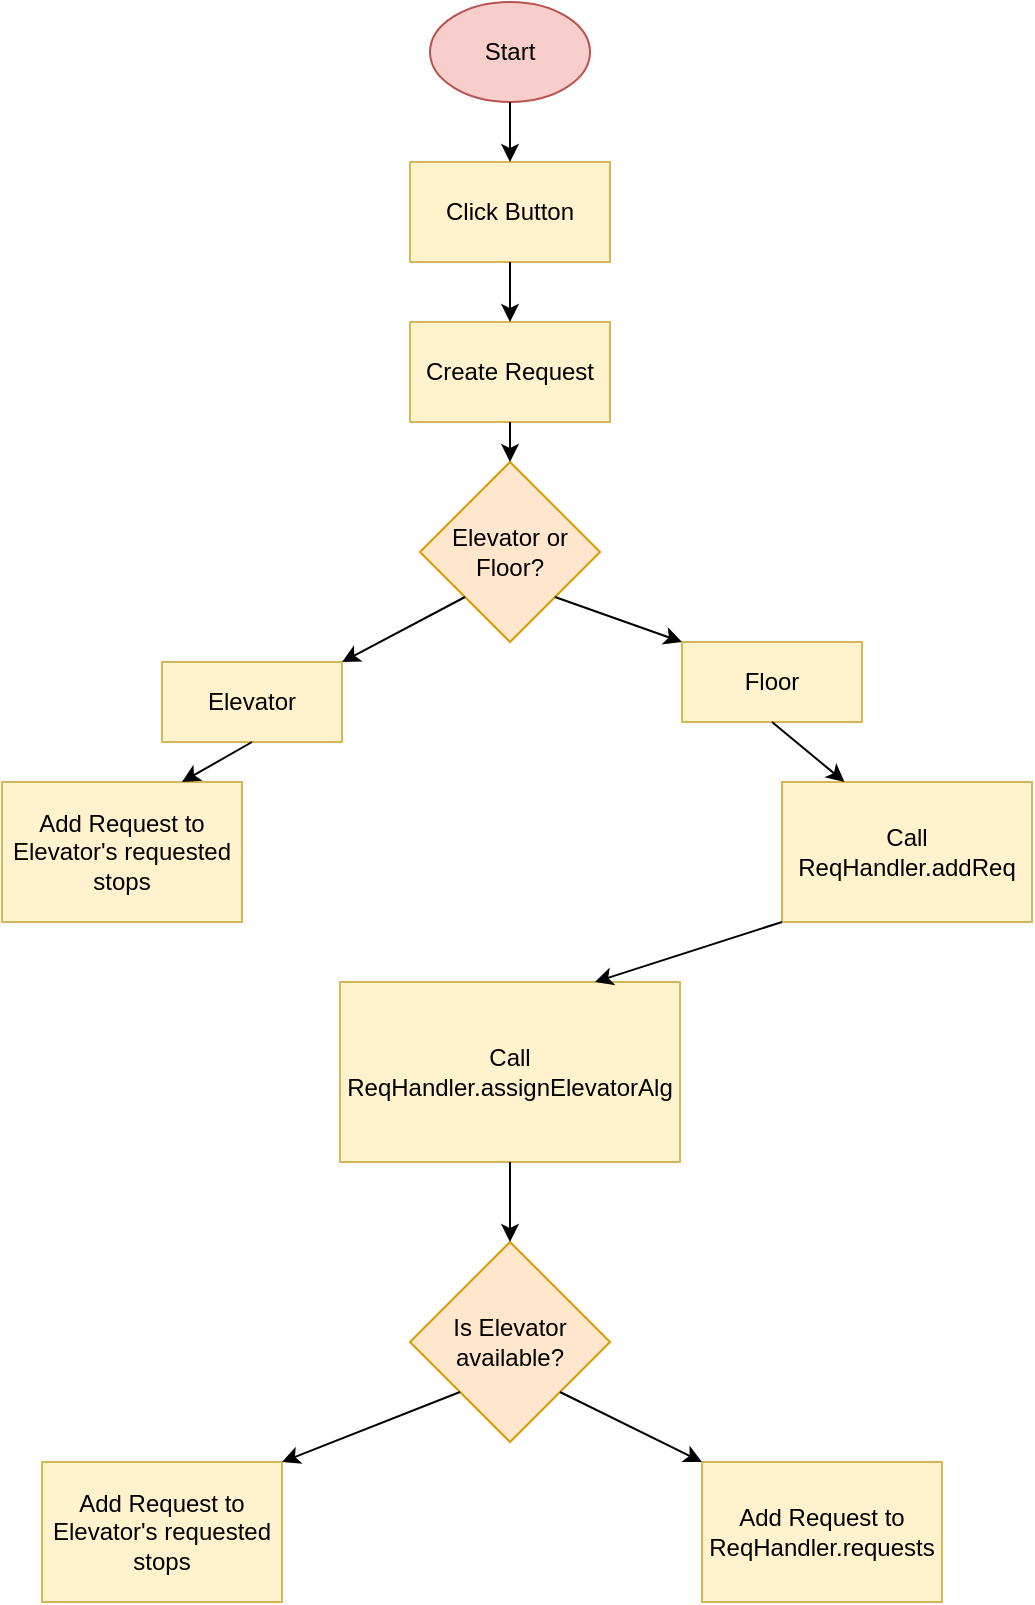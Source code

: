 <mxfile version="13.0.9" type="device"><diagram id="C5RBs43oDa-KdzZeNtuy" name="Page-1"><mxGraphModel dx="946" dy="522" grid="1" gridSize="10" guides="1" tooltips="1" connect="1" arrows="1" fold="1" page="1" pageScale="1" pageWidth="827" pageHeight="1169" math="0" shadow="0"><root><mxCell id="WIyWlLk6GJQsqaUBKTNV-0"/><mxCell id="WIyWlLk6GJQsqaUBKTNV-1" parent="WIyWlLk6GJQsqaUBKTNV-0"/><mxCell id="I-9rclbG7_EbY8MQ80EL-0" value="Start" style="ellipse;whiteSpace=wrap;html=1;fillColor=#f8cecc;strokeColor=#b85450;" vertex="1" parent="WIyWlLk6GJQsqaUBKTNV-1"><mxGeometry x="374" y="30" width="80" height="50" as="geometry"/></mxCell><mxCell id="I-9rclbG7_EbY8MQ80EL-2" value="Click Button" style="rounded=0;whiteSpace=wrap;html=1;fillColor=#fff2cc;strokeColor=#d6b656;" vertex="1" parent="WIyWlLk6GJQsqaUBKTNV-1"><mxGeometry x="364" y="110" width="100" height="50" as="geometry"/></mxCell><mxCell id="I-9rclbG7_EbY8MQ80EL-3" value="Elevator or Floor?" style="rhombus;whiteSpace=wrap;html=1;fillColor=#ffe6cc;strokeColor=#d79b00;" vertex="1" parent="WIyWlLk6GJQsqaUBKTNV-1"><mxGeometry x="369" y="260" width="90" height="90" as="geometry"/></mxCell><mxCell id="I-9rclbG7_EbY8MQ80EL-4" value="Elevator" style="rounded=0;whiteSpace=wrap;html=1;fillColor=#fff2cc;strokeColor=#d6b656;" vertex="1" parent="WIyWlLk6GJQsqaUBKTNV-1"><mxGeometry x="240" y="360" width="90" height="40" as="geometry"/></mxCell><mxCell id="I-9rclbG7_EbY8MQ80EL-5" value="Floor" style="rounded=0;whiteSpace=wrap;html=1;fillColor=#fff2cc;strokeColor=#d6b656;" vertex="1" parent="WIyWlLk6GJQsqaUBKTNV-1"><mxGeometry x="500" y="350" width="90" height="40" as="geometry"/></mxCell><mxCell id="I-9rclbG7_EbY8MQ80EL-6" value="Create Request" style="rounded=0;whiteSpace=wrap;html=1;fillColor=#fff2cc;strokeColor=#d6b656;" vertex="1" parent="WIyWlLk6GJQsqaUBKTNV-1"><mxGeometry x="364" y="190" width="100" height="50" as="geometry"/></mxCell><mxCell id="I-9rclbG7_EbY8MQ80EL-7" value="Add Request to Elevator's requested stops" style="rounded=0;whiteSpace=wrap;html=1;fillColor=#fff2cc;strokeColor=#d6b656;" vertex="1" parent="WIyWlLk6GJQsqaUBKTNV-1"><mxGeometry x="160" y="420" width="120" height="70" as="geometry"/></mxCell><mxCell id="I-9rclbG7_EbY8MQ80EL-8" value="Call ReqHandler.addReq" style="rounded=0;whiteSpace=wrap;html=1;fillColor=#fff2cc;strokeColor=#d6b656;" vertex="1" parent="WIyWlLk6GJQsqaUBKTNV-1"><mxGeometry x="550" y="420" width="125" height="70" as="geometry"/></mxCell><mxCell id="I-9rclbG7_EbY8MQ80EL-9" value="Call ReqHandler.assignElevatorAlg" style="rounded=0;whiteSpace=wrap;html=1;fillColor=#fff2cc;strokeColor=#d6b656;" vertex="1" parent="WIyWlLk6GJQsqaUBKTNV-1"><mxGeometry x="329" y="520" width="170" height="90" as="geometry"/></mxCell><mxCell id="I-9rclbG7_EbY8MQ80EL-10" value="Is Elevator available?" style="rhombus;whiteSpace=wrap;html=1;fillColor=#ffe6cc;strokeColor=#d79b00;" vertex="1" parent="WIyWlLk6GJQsqaUBKTNV-1"><mxGeometry x="364" y="650" width="100" height="100" as="geometry"/></mxCell><mxCell id="I-9rclbG7_EbY8MQ80EL-12" value="Add Request to Elevator's requested stops" style="rounded=0;whiteSpace=wrap;html=1;fillColor=#fff2cc;strokeColor=#d6b656;" vertex="1" parent="WIyWlLk6GJQsqaUBKTNV-1"><mxGeometry x="180" y="760" width="120" height="70" as="geometry"/></mxCell><mxCell id="I-9rclbG7_EbY8MQ80EL-13" value="Add Request to ReqHandler.requests" style="rounded=0;whiteSpace=wrap;html=1;fillColor=#fff2cc;strokeColor=#d6b656;" vertex="1" parent="WIyWlLk6GJQsqaUBKTNV-1"><mxGeometry x="510" y="760" width="120" height="70" as="geometry"/></mxCell><mxCell id="I-9rclbG7_EbY8MQ80EL-14" value="" style="endArrow=classic;html=1;exitX=0.5;exitY=1;exitDx=0;exitDy=0;" edge="1" parent="WIyWlLk6GJQsqaUBKTNV-1" source="I-9rclbG7_EbY8MQ80EL-0"><mxGeometry width="50" height="50" relative="1" as="geometry"><mxPoint x="370" y="230" as="sourcePoint"/><mxPoint x="414" y="110" as="targetPoint"/></mxGeometry></mxCell><mxCell id="I-9rclbG7_EbY8MQ80EL-15" value="" style="endArrow=classic;html=1;exitX=0.5;exitY=1;exitDx=0;exitDy=0;entryX=0.5;entryY=0;entryDx=0;entryDy=0;" edge="1" parent="WIyWlLk6GJQsqaUBKTNV-1" source="I-9rclbG7_EbY8MQ80EL-2" target="I-9rclbG7_EbY8MQ80EL-6"><mxGeometry width="50" height="50" relative="1" as="geometry"><mxPoint x="424" y="90" as="sourcePoint"/><mxPoint x="424" y="120" as="targetPoint"/></mxGeometry></mxCell><mxCell id="I-9rclbG7_EbY8MQ80EL-16" value="" style="endArrow=classic;html=1;exitX=0.5;exitY=1;exitDx=0;exitDy=0;entryX=0.5;entryY=0;entryDx=0;entryDy=0;" edge="1" parent="WIyWlLk6GJQsqaUBKTNV-1" source="I-9rclbG7_EbY8MQ80EL-6" target="I-9rclbG7_EbY8MQ80EL-3"><mxGeometry width="50" height="50" relative="1" as="geometry"><mxPoint x="434" y="100" as="sourcePoint"/><mxPoint x="434" y="130" as="targetPoint"/></mxGeometry></mxCell><mxCell id="I-9rclbG7_EbY8MQ80EL-17" value="" style="endArrow=classic;html=1;exitX=1;exitY=1;exitDx=0;exitDy=0;entryX=0;entryY=0;entryDx=0;entryDy=0;" edge="1" parent="WIyWlLk6GJQsqaUBKTNV-1" source="I-9rclbG7_EbY8MQ80EL-3" target="I-9rclbG7_EbY8MQ80EL-5"><mxGeometry width="50" height="50" relative="1" as="geometry"><mxPoint x="444" y="110" as="sourcePoint"/><mxPoint x="444" y="140" as="targetPoint"/></mxGeometry></mxCell><mxCell id="I-9rclbG7_EbY8MQ80EL-18" value="" style="endArrow=classic;html=1;exitX=0;exitY=1;exitDx=0;exitDy=0;entryX=1;entryY=0;entryDx=0;entryDy=0;" edge="1" parent="WIyWlLk6GJQsqaUBKTNV-1" source="I-9rclbG7_EbY8MQ80EL-3" target="I-9rclbG7_EbY8MQ80EL-4"><mxGeometry width="50" height="50" relative="1" as="geometry"><mxPoint x="469" y="315" as="sourcePoint"/><mxPoint x="555" y="360" as="targetPoint"/></mxGeometry></mxCell><mxCell id="I-9rclbG7_EbY8MQ80EL-19" value="" style="endArrow=classic;html=1;exitX=0.5;exitY=1;exitDx=0;exitDy=0;entryX=0.75;entryY=0;entryDx=0;entryDy=0;" edge="1" parent="WIyWlLk6GJQsqaUBKTNV-1" source="I-9rclbG7_EbY8MQ80EL-4" target="I-9rclbG7_EbY8MQ80EL-7"><mxGeometry width="50" height="50" relative="1" as="geometry"><mxPoint x="479" y="325" as="sourcePoint"/><mxPoint x="565" y="370" as="targetPoint"/></mxGeometry></mxCell><mxCell id="I-9rclbG7_EbY8MQ80EL-20" value="" style="endArrow=classic;html=1;exitX=0.5;exitY=1;exitDx=0;exitDy=0;entryX=0.25;entryY=0;entryDx=0;entryDy=0;" edge="1" parent="WIyWlLk6GJQsqaUBKTNV-1" source="I-9rclbG7_EbY8MQ80EL-5" target="I-9rclbG7_EbY8MQ80EL-8"><mxGeometry width="50" height="50" relative="1" as="geometry"><mxPoint x="489" y="335" as="sourcePoint"/><mxPoint x="575" y="380" as="targetPoint"/></mxGeometry></mxCell><mxCell id="I-9rclbG7_EbY8MQ80EL-21" value="" style="endArrow=classic;html=1;exitX=0;exitY=1;exitDx=0;exitDy=0;entryX=0.75;entryY=0;entryDx=0;entryDy=0;" edge="1" parent="WIyWlLk6GJQsqaUBKTNV-1" source="I-9rclbG7_EbY8MQ80EL-8" target="I-9rclbG7_EbY8MQ80EL-9"><mxGeometry width="50" height="50" relative="1" as="geometry"><mxPoint x="650" y="230" as="sourcePoint"/><mxPoint x="720" y="380" as="targetPoint"/></mxGeometry></mxCell><mxCell id="I-9rclbG7_EbY8MQ80EL-22" value="" style="endArrow=classic;html=1;exitX=0.5;exitY=1;exitDx=0;exitDy=0;entryX=0.5;entryY=0;entryDx=0;entryDy=0;" edge="1" parent="WIyWlLk6GJQsqaUBKTNV-1" source="I-9rclbG7_EbY8MQ80EL-9" target="I-9rclbG7_EbY8MQ80EL-10"><mxGeometry width="50" height="50" relative="1" as="geometry"><mxPoint x="509" y="355" as="sourcePoint"/><mxPoint x="595" y="400" as="targetPoint"/></mxGeometry></mxCell><mxCell id="I-9rclbG7_EbY8MQ80EL-23" value="" style="endArrow=classic;html=1;exitX=1;exitY=1;exitDx=0;exitDy=0;entryX=0;entryY=0;entryDx=0;entryDy=0;" edge="1" parent="WIyWlLk6GJQsqaUBKTNV-1" source="I-9rclbG7_EbY8MQ80EL-10" target="I-9rclbG7_EbY8MQ80EL-13"><mxGeometry width="50" height="50" relative="1" as="geometry"><mxPoint x="519" y="365" as="sourcePoint"/><mxPoint x="605" y="410" as="targetPoint"/></mxGeometry></mxCell><mxCell id="I-9rclbG7_EbY8MQ80EL-24" value="" style="endArrow=classic;html=1;exitX=0;exitY=1;exitDx=0;exitDy=0;entryX=1;entryY=0;entryDx=0;entryDy=0;" edge="1" parent="WIyWlLk6GJQsqaUBKTNV-1" source="I-9rclbG7_EbY8MQ80EL-10" target="I-9rclbG7_EbY8MQ80EL-12"><mxGeometry width="50" height="50" relative="1" as="geometry"><mxPoint x="529" y="375" as="sourcePoint"/><mxPoint x="615" y="420" as="targetPoint"/></mxGeometry></mxCell></root></mxGraphModel></diagram></mxfile>